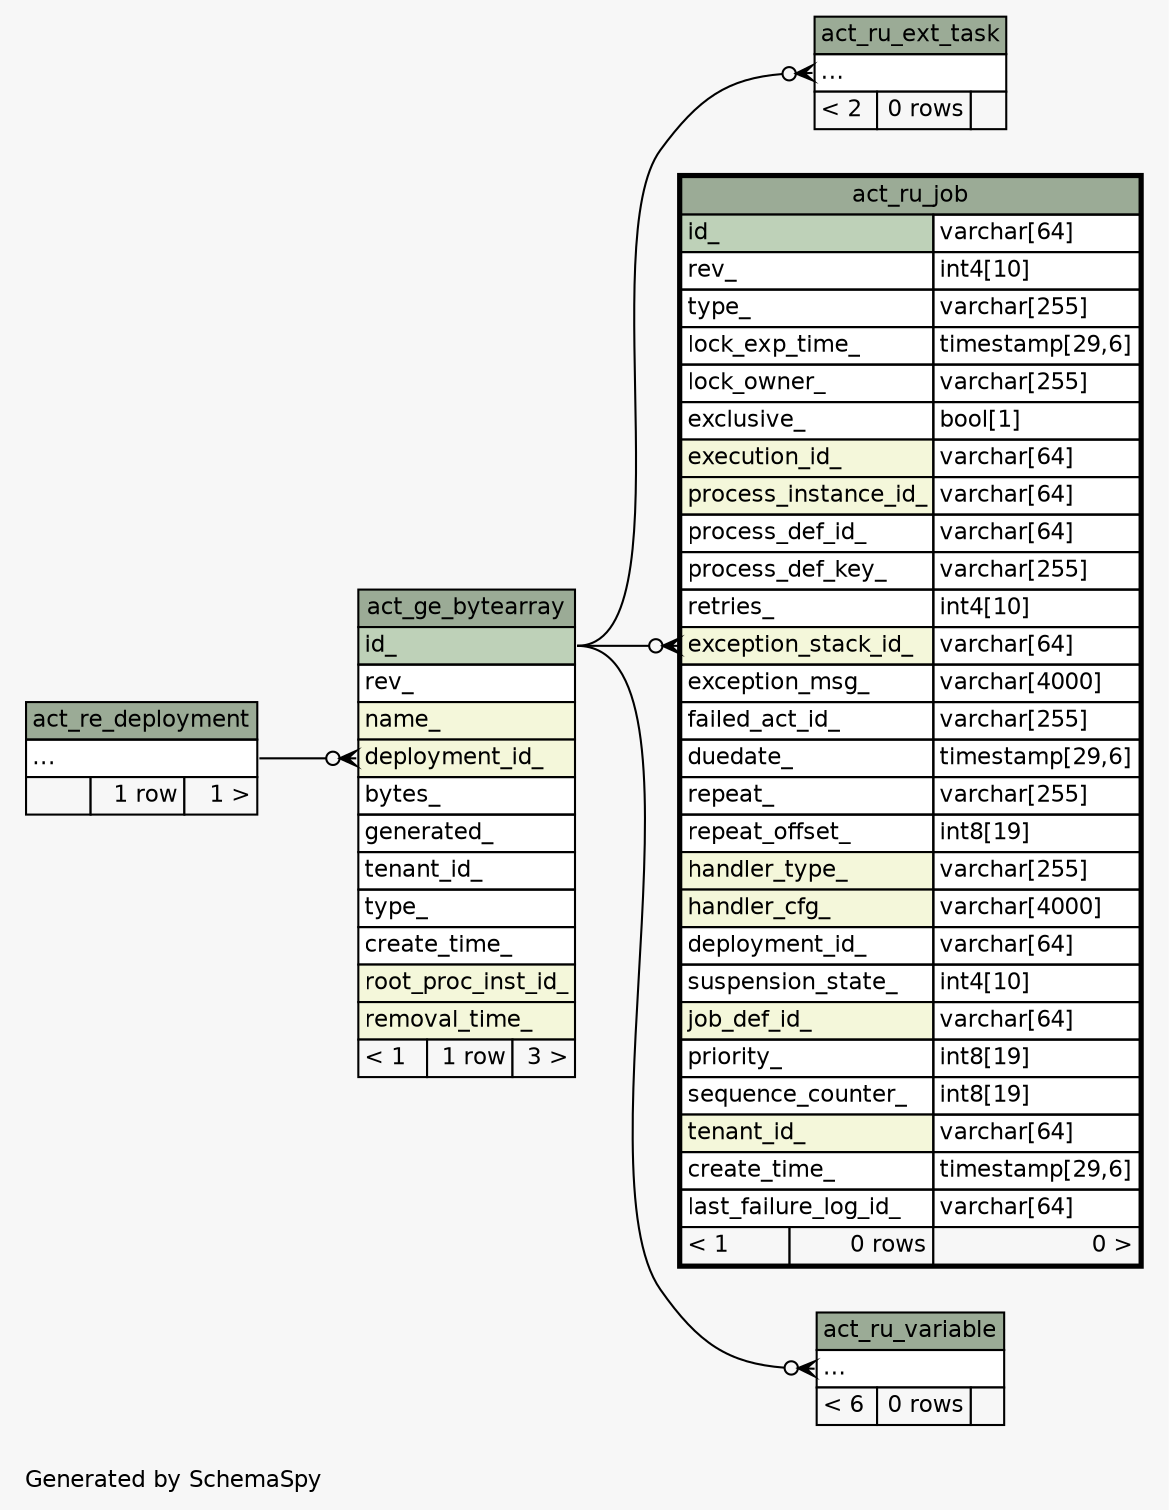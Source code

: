 // dot 2.43.0 on Linux 5.15.0-1038-azure
// SchemaSpy rev Unknown
digraph "twoDegreesRelationshipsDiagram" {
  graph [
    rankdir="RL"
    bgcolor="#f7f7f7"
    label="\nGenerated by SchemaSpy"
    labeljust="l"
    nodesep="0.18"
    ranksep="0.46"
    fontname="Helvetica"
    fontsize="11"
  ];
  node [
    fontname="Helvetica"
    fontsize="11"
    shape="plaintext"
  ];
  edge [
    arrowsize="0.8"
  ];
  "act_ge_bytearray":"deployment_id_":w -> "act_re_deployment":"elipses":e [arrowhead=none dir=back arrowtail=crowodot];
  "act_ru_ext_task":"elipses":w -> "act_ge_bytearray":"id_":e [arrowhead=none dir=back arrowtail=crowodot];
  "act_ru_job":"exception_stack_id_":w -> "act_ge_bytearray":"id_":e [arrowhead=none dir=back arrowtail=crowodot];
  "act_ru_variable":"elipses":w -> "act_ge_bytearray":"id_":e [arrowhead=none dir=back arrowtail=crowodot];
  "act_ge_bytearray" [
    label=<
    <TABLE BORDER="0" CELLBORDER="1" CELLSPACING="0" BGCOLOR="#ffffff">
      <TR><TD COLSPAN="3" BGCOLOR="#9bab96" ALIGN="CENTER">act_ge_bytearray</TD></TR>
      <TR><TD PORT="id_" COLSPAN="3" BGCOLOR="#bed1b8" ALIGN="LEFT">id_</TD></TR>
      <TR><TD PORT="rev_" COLSPAN="3" ALIGN="LEFT">rev_</TD></TR>
      <TR><TD PORT="name_" COLSPAN="3" BGCOLOR="#f4f7da" ALIGN="LEFT">name_</TD></TR>
      <TR><TD PORT="deployment_id_" COLSPAN="3" BGCOLOR="#f4f7da" ALIGN="LEFT">deployment_id_</TD></TR>
      <TR><TD PORT="bytes_" COLSPAN="3" ALIGN="LEFT">bytes_</TD></TR>
      <TR><TD PORT="generated_" COLSPAN="3" ALIGN="LEFT">generated_</TD></TR>
      <TR><TD PORT="tenant_id_" COLSPAN="3" ALIGN="LEFT">tenant_id_</TD></TR>
      <TR><TD PORT="type_" COLSPAN="3" ALIGN="LEFT">type_</TD></TR>
      <TR><TD PORT="create_time_" COLSPAN="3" ALIGN="LEFT">create_time_</TD></TR>
      <TR><TD PORT="root_proc_inst_id_" COLSPAN="3" BGCOLOR="#f4f7da" ALIGN="LEFT">root_proc_inst_id_</TD></TR>
      <TR><TD PORT="removal_time_" COLSPAN="3" BGCOLOR="#f4f7da" ALIGN="LEFT">removal_time_</TD></TR>
      <TR><TD ALIGN="LEFT" BGCOLOR="#f7f7f7">&lt; 1</TD><TD ALIGN="RIGHT" BGCOLOR="#f7f7f7">1 row</TD><TD ALIGN="RIGHT" BGCOLOR="#f7f7f7">3 &gt;</TD></TR>
    </TABLE>>
    URL="act_ge_bytearray.html"
    tooltip="act_ge_bytearray"
  ];
  "act_re_deployment" [
    label=<
    <TABLE BORDER="0" CELLBORDER="1" CELLSPACING="0" BGCOLOR="#ffffff">
      <TR><TD COLSPAN="3" BGCOLOR="#9bab96" ALIGN="CENTER">act_re_deployment</TD></TR>
      <TR><TD PORT="elipses" COLSPAN="3" ALIGN="LEFT">...</TD></TR>
      <TR><TD ALIGN="LEFT" BGCOLOR="#f7f7f7">  </TD><TD ALIGN="RIGHT" BGCOLOR="#f7f7f7">1 row</TD><TD ALIGN="RIGHT" BGCOLOR="#f7f7f7">1 &gt;</TD></TR>
    </TABLE>>
    URL="act_re_deployment.html"
    tooltip="act_re_deployment"
  ];
  "act_ru_ext_task" [
    label=<
    <TABLE BORDER="0" CELLBORDER="1" CELLSPACING="0" BGCOLOR="#ffffff">
      <TR><TD COLSPAN="3" BGCOLOR="#9bab96" ALIGN="CENTER">act_ru_ext_task</TD></TR>
      <TR><TD PORT="elipses" COLSPAN="3" ALIGN="LEFT">...</TD></TR>
      <TR><TD ALIGN="LEFT" BGCOLOR="#f7f7f7">&lt; 2</TD><TD ALIGN="RIGHT" BGCOLOR="#f7f7f7">0 rows</TD><TD ALIGN="RIGHT" BGCOLOR="#f7f7f7">  </TD></TR>
    </TABLE>>
    URL="act_ru_ext_task.html"
    tooltip="act_ru_ext_task"
  ];
  "act_ru_job" [
    label=<
    <TABLE BORDER="2" CELLBORDER="1" CELLSPACING="0" BGCOLOR="#ffffff">
      <TR><TD COLSPAN="3" BGCOLOR="#9bab96" ALIGN="CENTER">act_ru_job</TD></TR>
      <TR><TD PORT="id_" COLSPAN="2" BGCOLOR="#bed1b8" ALIGN="LEFT">id_</TD><TD PORT="id_.type" ALIGN="LEFT">varchar[64]</TD></TR>
      <TR><TD PORT="rev_" COLSPAN="2" ALIGN="LEFT">rev_</TD><TD PORT="rev_.type" ALIGN="LEFT">int4[10]</TD></TR>
      <TR><TD PORT="type_" COLSPAN="2" ALIGN="LEFT">type_</TD><TD PORT="type_.type" ALIGN="LEFT">varchar[255]</TD></TR>
      <TR><TD PORT="lock_exp_time_" COLSPAN="2" ALIGN="LEFT">lock_exp_time_</TD><TD PORT="lock_exp_time_.type" ALIGN="LEFT">timestamp[29,6]</TD></TR>
      <TR><TD PORT="lock_owner_" COLSPAN="2" ALIGN="LEFT">lock_owner_</TD><TD PORT="lock_owner_.type" ALIGN="LEFT">varchar[255]</TD></TR>
      <TR><TD PORT="exclusive_" COLSPAN="2" ALIGN="LEFT">exclusive_</TD><TD PORT="exclusive_.type" ALIGN="LEFT">bool[1]</TD></TR>
      <TR><TD PORT="execution_id_" COLSPAN="2" BGCOLOR="#f4f7da" ALIGN="LEFT">execution_id_</TD><TD PORT="execution_id_.type" ALIGN="LEFT">varchar[64]</TD></TR>
      <TR><TD PORT="process_instance_id_" COLSPAN="2" BGCOLOR="#f4f7da" ALIGN="LEFT">process_instance_id_</TD><TD PORT="process_instance_id_.type" ALIGN="LEFT">varchar[64]</TD></TR>
      <TR><TD PORT="process_def_id_" COLSPAN="2" ALIGN="LEFT">process_def_id_</TD><TD PORT="process_def_id_.type" ALIGN="LEFT">varchar[64]</TD></TR>
      <TR><TD PORT="process_def_key_" COLSPAN="2" ALIGN="LEFT">process_def_key_</TD><TD PORT="process_def_key_.type" ALIGN="LEFT">varchar[255]</TD></TR>
      <TR><TD PORT="retries_" COLSPAN="2" ALIGN="LEFT">retries_</TD><TD PORT="retries_.type" ALIGN="LEFT">int4[10]</TD></TR>
      <TR><TD PORT="exception_stack_id_" COLSPAN="2" BGCOLOR="#f4f7da" ALIGN="LEFT">exception_stack_id_</TD><TD PORT="exception_stack_id_.type" ALIGN="LEFT">varchar[64]</TD></TR>
      <TR><TD PORT="exception_msg_" COLSPAN="2" ALIGN="LEFT">exception_msg_</TD><TD PORT="exception_msg_.type" ALIGN="LEFT">varchar[4000]</TD></TR>
      <TR><TD PORT="failed_act_id_" COLSPAN="2" ALIGN="LEFT">failed_act_id_</TD><TD PORT="failed_act_id_.type" ALIGN="LEFT">varchar[255]</TD></TR>
      <TR><TD PORT="duedate_" COLSPAN="2" ALIGN="LEFT">duedate_</TD><TD PORT="duedate_.type" ALIGN="LEFT">timestamp[29,6]</TD></TR>
      <TR><TD PORT="repeat_" COLSPAN="2" ALIGN="LEFT">repeat_</TD><TD PORT="repeat_.type" ALIGN="LEFT">varchar[255]</TD></TR>
      <TR><TD PORT="repeat_offset_" COLSPAN="2" ALIGN="LEFT">repeat_offset_</TD><TD PORT="repeat_offset_.type" ALIGN="LEFT">int8[19]</TD></TR>
      <TR><TD PORT="handler_type_" COLSPAN="2" BGCOLOR="#f4f7da" ALIGN="LEFT">handler_type_</TD><TD PORT="handler_type_.type" ALIGN="LEFT">varchar[255]</TD></TR>
      <TR><TD PORT="handler_cfg_" COLSPAN="2" BGCOLOR="#f4f7da" ALIGN="LEFT">handler_cfg_</TD><TD PORT="handler_cfg_.type" ALIGN="LEFT">varchar[4000]</TD></TR>
      <TR><TD PORT="deployment_id_" COLSPAN="2" ALIGN="LEFT">deployment_id_</TD><TD PORT="deployment_id_.type" ALIGN="LEFT">varchar[64]</TD></TR>
      <TR><TD PORT="suspension_state_" COLSPAN="2" ALIGN="LEFT">suspension_state_</TD><TD PORT="suspension_state_.type" ALIGN="LEFT">int4[10]</TD></TR>
      <TR><TD PORT="job_def_id_" COLSPAN="2" BGCOLOR="#f4f7da" ALIGN="LEFT">job_def_id_</TD><TD PORT="job_def_id_.type" ALIGN="LEFT">varchar[64]</TD></TR>
      <TR><TD PORT="priority_" COLSPAN="2" ALIGN="LEFT">priority_</TD><TD PORT="priority_.type" ALIGN="LEFT">int8[19]</TD></TR>
      <TR><TD PORT="sequence_counter_" COLSPAN="2" ALIGN="LEFT">sequence_counter_</TD><TD PORT="sequence_counter_.type" ALIGN="LEFT">int8[19]</TD></TR>
      <TR><TD PORT="tenant_id_" COLSPAN="2" BGCOLOR="#f4f7da" ALIGN="LEFT">tenant_id_</TD><TD PORT="tenant_id_.type" ALIGN="LEFT">varchar[64]</TD></TR>
      <TR><TD PORT="create_time_" COLSPAN="2" ALIGN="LEFT">create_time_</TD><TD PORT="create_time_.type" ALIGN="LEFT">timestamp[29,6]</TD></TR>
      <TR><TD PORT="last_failure_log_id_" COLSPAN="2" ALIGN="LEFT">last_failure_log_id_</TD><TD PORT="last_failure_log_id_.type" ALIGN="LEFT">varchar[64]</TD></TR>
      <TR><TD ALIGN="LEFT" BGCOLOR="#f7f7f7">&lt; 1</TD><TD ALIGN="RIGHT" BGCOLOR="#f7f7f7">0 rows</TD><TD ALIGN="RIGHT" BGCOLOR="#f7f7f7">0 &gt;</TD></TR>
    </TABLE>>
    URL="act_ru_job.html"
    tooltip="act_ru_job"
  ];
  "act_ru_variable" [
    label=<
    <TABLE BORDER="0" CELLBORDER="1" CELLSPACING="0" BGCOLOR="#ffffff">
      <TR><TD COLSPAN="3" BGCOLOR="#9bab96" ALIGN="CENTER">act_ru_variable</TD></TR>
      <TR><TD PORT="elipses" COLSPAN="3" ALIGN="LEFT">...</TD></TR>
      <TR><TD ALIGN="LEFT" BGCOLOR="#f7f7f7">&lt; 6</TD><TD ALIGN="RIGHT" BGCOLOR="#f7f7f7">0 rows</TD><TD ALIGN="RIGHT" BGCOLOR="#f7f7f7">  </TD></TR>
    </TABLE>>
    URL="act_ru_variable.html"
    tooltip="act_ru_variable"
  ];
}
